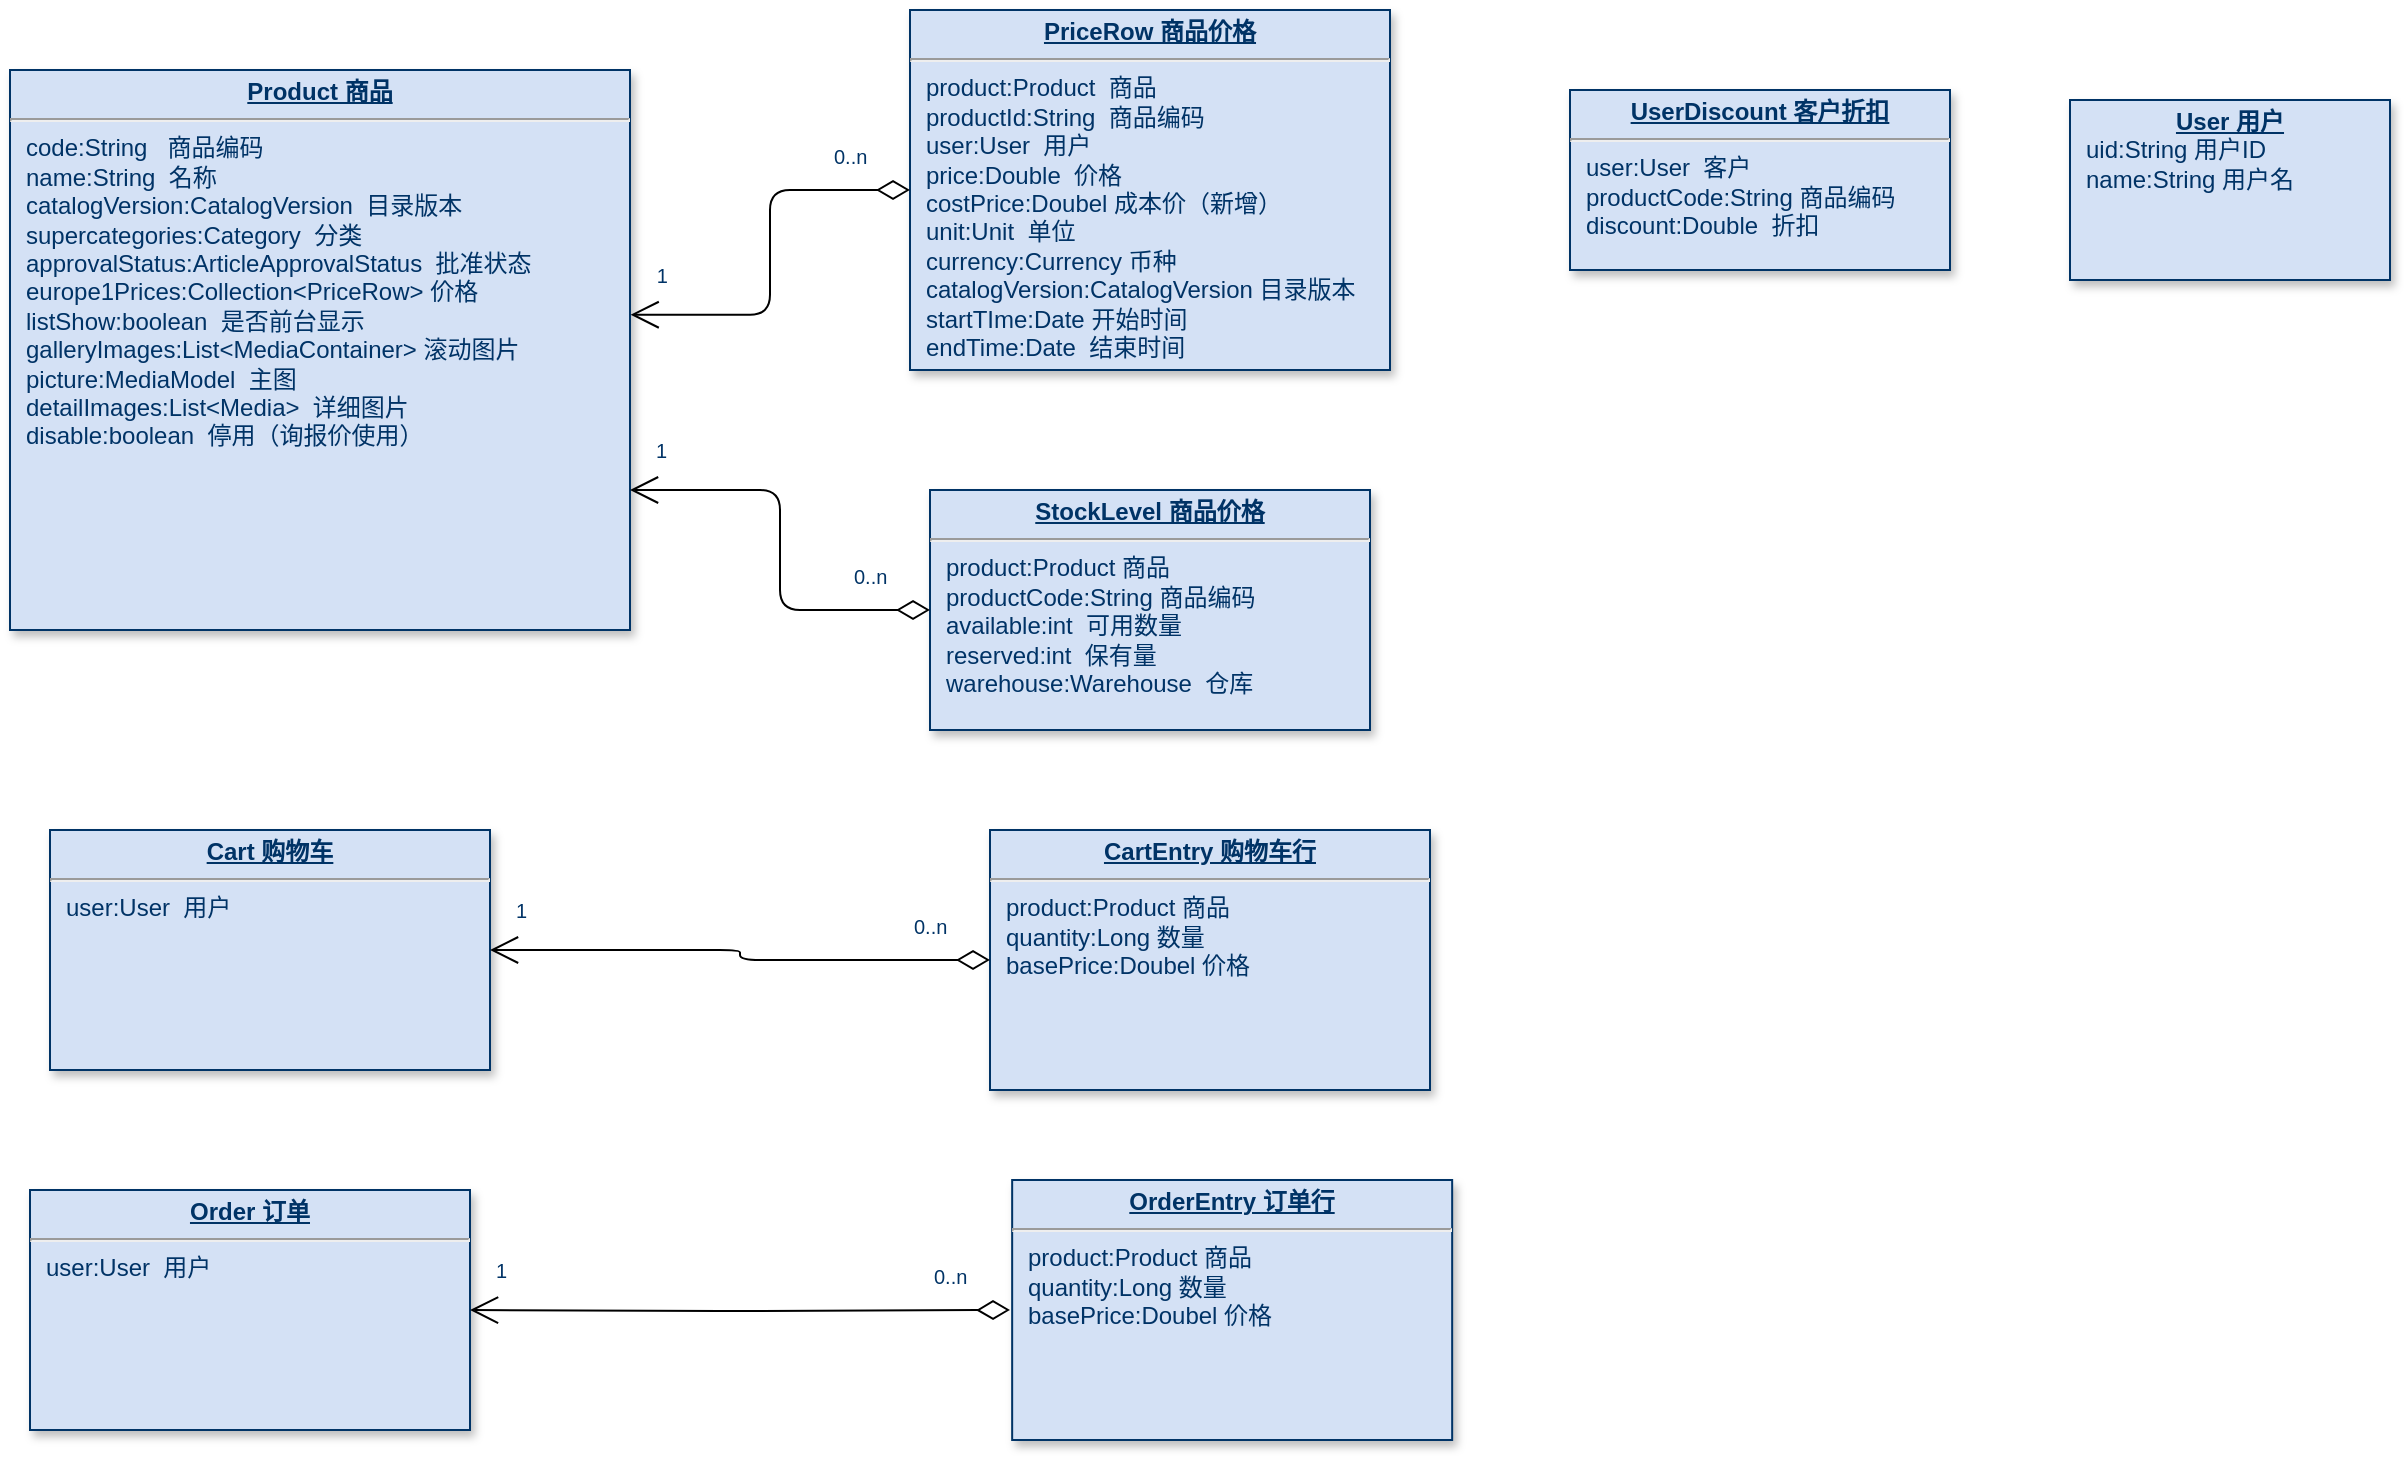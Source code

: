 <mxfile version="15.5.8" type="github">
  <diagram name="Page-1" id="efa7a0a1-bf9b-a30e-e6df-94a7791c09e9">
    <mxGraphModel dx="943" dy="644" grid="1" gridSize="10" guides="1" tooltips="1" connect="1" arrows="1" fold="1" page="1" pageScale="1" pageWidth="826" pageHeight="1169" background="none" math="0" shadow="0">
      <root>
        <mxCell id="0" />
        <mxCell id="1" parent="0" />
        <mxCell id="qegKbZxgv4PJoruQwuUI-114" value="&lt;p style=&quot;margin: 0px ; margin-top: 4px ; text-align: center ; text-decoration: underline&quot;&gt;&lt;b&gt;Product 商品&lt;/b&gt;&lt;/p&gt;&lt;hr&gt;&lt;p style=&quot;margin: 0px ; margin-left: 8px&quot;&gt;code:String&amp;nbsp; &amp;nbsp;商品编码&lt;/p&gt;&lt;p style=&quot;margin: 0px ; margin-left: 8px&quot;&gt;name:String&amp;nbsp; 名称&lt;/p&gt;&lt;p style=&quot;margin: 0px ; margin-left: 8px&quot;&gt;catalogVersion:CatalogVersion&amp;nbsp; 目录版本&lt;br&gt;&lt;/p&gt;&lt;p style=&quot;margin: 0px ; margin-left: 8px&quot;&gt;supercategories:Category&amp;nbsp; 分类&lt;br&gt;&lt;/p&gt;&lt;p style=&quot;margin: 0px ; margin-left: 8px&quot;&gt;approvalStatus:ArticleApprovalStatus&amp;nbsp; 批准状态&lt;br&gt;&lt;/p&gt;&lt;p style=&quot;margin: 0px ; margin-left: 8px&quot;&gt;europe1Prices:Collection&amp;lt;PriceRow&amp;gt; 价格&lt;br&gt;&lt;/p&gt;&lt;p style=&quot;margin: 0px ; margin-left: 8px&quot;&gt;listShow:boolean&amp;nbsp; 是否前台显示&lt;br&gt;&lt;/p&gt;&lt;p style=&quot;margin: 0px ; margin-left: 8px&quot;&gt;galleryImages:List&amp;lt;MediaContainer&amp;gt; 滚动图片&lt;br&gt;&lt;/p&gt;&lt;p style=&quot;margin: 0px ; margin-left: 8px&quot;&gt;picture:MediaModel&amp;nbsp; 主图&lt;/p&gt;&lt;p style=&quot;margin: 0px ; margin-left: 8px&quot;&gt;detailImages:List&amp;lt;Media&amp;gt;&amp;nbsp; 详细图片&lt;br&gt;&lt;/p&gt;&lt;p style=&quot;margin: 0px ; margin-left: 8px&quot;&gt;disable:boolean&amp;nbsp; 停用（询报价使用）&lt;br&gt;&lt;/p&gt;&lt;p style=&quot;margin: 0px ; margin-left: 8px&quot;&gt;&lt;br&gt;&lt;/p&gt;" style="verticalAlign=top;align=left;overflow=fill;fontSize=12;fontFamily=Helvetica;html=1;strokeColor=#003366;shadow=1;fillColor=#D4E1F5;fontColor=#003366" vertex="1" parent="1">
          <mxGeometry x="150" y="70" width="310" height="280" as="geometry" />
        </mxCell>
        <mxCell id="qegKbZxgv4PJoruQwuUI-115" value="&lt;p style=&quot;margin: 0px ; margin-top: 4px ; text-align: center ; text-decoration: underline&quot;&gt;&lt;b&gt;PriceRow 商品价格&lt;/b&gt;&lt;/p&gt;&lt;hr&gt;&lt;p style=&quot;margin: 0px ; margin-left: 8px&quot;&gt;product:Product&amp;nbsp; 商品&lt;br&gt;&lt;/p&gt;&lt;p style=&quot;margin: 0px ; margin-left: 8px&quot;&gt;productId:String&amp;nbsp; 商品编码&lt;br&gt;&lt;/p&gt;&lt;p style=&quot;margin: 0px ; margin-left: 8px&quot;&gt;user:User&amp;nbsp; 用户&lt;br&gt;&lt;/p&gt;&lt;p style=&quot;margin: 0px ; margin-left: 8px&quot;&gt;price:Double&amp;nbsp; 价格&lt;br&gt;&lt;/p&gt;&lt;p style=&quot;margin: 0px ; margin-left: 8px&quot;&gt;costPrice:Doubel 成本价（新增）&lt;/p&gt;&lt;p style=&quot;margin: 0px ; margin-left: 8px&quot;&gt;unit:Unit&amp;nbsp; 单位&lt;br&gt;&lt;/p&gt;&lt;p style=&quot;margin: 0px ; margin-left: 8px&quot;&gt;currency:Currency 币种&lt;br&gt;&lt;/p&gt;&lt;p style=&quot;margin: 0px ; margin-left: 8px&quot;&gt;catalogVersion:CatalogVersion 目录版本&lt;/p&gt;&lt;p style=&quot;margin: 0px ; margin-left: 8px&quot;&gt;startTIme:Date 开始时间&lt;/p&gt;&lt;p style=&quot;margin: 0px ; margin-left: 8px&quot;&gt;endTime:Date&amp;nbsp; 结束时间&lt;/p&gt;" style="verticalAlign=top;align=left;overflow=fill;fontSize=12;fontFamily=Helvetica;html=1;strokeColor=#003366;shadow=1;fillColor=#D4E1F5;fontColor=#003366" vertex="1" parent="1">
          <mxGeometry x="600" y="40" width="240" height="180" as="geometry" />
        </mxCell>
        <mxCell id="qegKbZxgv4PJoruQwuUI-116" value="&lt;p style=&quot;margin: 0px ; margin-top: 4px ; text-align: center ; text-decoration: underline&quot;&gt;&lt;b&gt;StockLevel 商品价格&lt;/b&gt;&lt;/p&gt;&lt;hr&gt;&lt;p style=&quot;margin: 0px ; margin-left: 8px&quot;&gt;product:Product 商品&lt;br&gt;&lt;/p&gt;&lt;p style=&quot;margin: 0px ; margin-left: 8px&quot;&gt;productCode:String 商品编码&lt;/p&gt;&lt;p style=&quot;margin: 0px ; margin-left: 8px&quot;&gt;available:int&amp;nbsp; 可用数量&lt;br&gt;&lt;/p&gt;&lt;p style=&quot;margin: 0px ; margin-left: 8px&quot;&gt;reserved:int&amp;nbsp; 保有量&lt;br&gt;&lt;/p&gt;&lt;p style=&quot;margin: 0px ; margin-left: 8px&quot;&gt;warehouse:Warehouse&amp;nbsp; 仓库&lt;br&gt;&lt;/p&gt;" style="verticalAlign=top;align=left;overflow=fill;fontSize=12;fontFamily=Helvetica;html=1;strokeColor=#003366;shadow=1;fillColor=#D4E1F5;fontColor=#003366" vertex="1" parent="1">
          <mxGeometry x="610" y="280" width="220" height="120" as="geometry" />
        </mxCell>
        <mxCell id="qegKbZxgv4PJoruQwuUI-117" value="" style="endArrow=open;endSize=12;startArrow=diamondThin;startSize=14;startFill=0;edgeStyle=orthogonalEdgeStyle;entryX=1.001;entryY=0.437;entryDx=0;entryDy=0;entryPerimeter=0;exitX=0;exitY=0.5;exitDx=0;exitDy=0;" edge="1" parent="1" source="qegKbZxgv4PJoruQwuUI-115" target="qegKbZxgv4PJoruQwuUI-114">
          <mxGeometry x="549.36" y="-280" as="geometry">
            <mxPoint x="780" y="-155.0" as="sourcePoint" />
            <mxPoint x="781.08" y="-338.04" as="targetPoint" />
          </mxGeometry>
        </mxCell>
        <mxCell id="qegKbZxgv4PJoruQwuUI-118" value="0..n" style="resizable=0;align=left;verticalAlign=top;labelBackgroundColor=#ffffff;fontSize=10;strokeColor=#003366;shadow=1;fillColor=#D4E1F5;fontColor=#003366" connectable="0" vertex="1" parent="qegKbZxgv4PJoruQwuUI-117">
          <mxGeometry x="-1" relative="1" as="geometry">
            <mxPoint x="-40" y="-29" as="offset" />
          </mxGeometry>
        </mxCell>
        <mxCell id="qegKbZxgv4PJoruQwuUI-119" value="1" style="resizable=0;align=right;verticalAlign=top;labelBackgroundColor=#ffffff;fontSize=10;strokeColor=#003366;shadow=1;fillColor=#D4E1F5;fontColor=#003366" connectable="0" vertex="1" parent="qegKbZxgv4PJoruQwuUI-117">
          <mxGeometry x="1" relative="1" as="geometry">
            <mxPoint x="20" y="-32" as="offset" />
          </mxGeometry>
        </mxCell>
        <mxCell id="qegKbZxgv4PJoruQwuUI-120" value="" style="endArrow=open;endSize=12;startArrow=diamondThin;startSize=14;startFill=0;edgeStyle=orthogonalEdgeStyle;entryX=1;entryY=0.75;entryDx=0;entryDy=0;exitX=0;exitY=0.5;exitDx=0;exitDy=0;" edge="1" parent="1" source="qegKbZxgv4PJoruQwuUI-116" target="qegKbZxgv4PJoruQwuUI-114">
          <mxGeometry x="559.36" y="-270" as="geometry">
            <mxPoint x="690" y="189" as="sourcePoint" />
            <mxPoint x="470.31" y="202.36" as="targetPoint" />
          </mxGeometry>
        </mxCell>
        <mxCell id="qegKbZxgv4PJoruQwuUI-121" value="0..n" style="resizable=0;align=left;verticalAlign=top;labelBackgroundColor=#ffffff;fontSize=10;strokeColor=#003366;shadow=1;fillColor=#D4E1F5;fontColor=#003366" connectable="0" vertex="1" parent="qegKbZxgv4PJoruQwuUI-120">
          <mxGeometry x="-1" relative="1" as="geometry">
            <mxPoint x="-40" y="-29" as="offset" />
          </mxGeometry>
        </mxCell>
        <mxCell id="qegKbZxgv4PJoruQwuUI-122" value="1" style="resizable=0;align=right;verticalAlign=top;labelBackgroundColor=#ffffff;fontSize=10;strokeColor=#003366;shadow=1;fillColor=#D4E1F5;fontColor=#003366" connectable="0" vertex="1" parent="qegKbZxgv4PJoruQwuUI-120">
          <mxGeometry x="1" relative="1" as="geometry">
            <mxPoint x="20" y="-32" as="offset" />
          </mxGeometry>
        </mxCell>
        <mxCell id="qegKbZxgv4PJoruQwuUI-123" value="&lt;p style=&quot;margin: 0px ; margin-top: 4px ; text-align: center ; text-decoration: underline&quot;&gt;&lt;b&gt;UserDiscount 客户折扣&lt;/b&gt;&lt;/p&gt;&lt;hr&gt;&lt;p style=&quot;margin: 0px ; margin-left: 8px&quot;&gt;user:User&amp;nbsp; 客户&lt;/p&gt;&lt;p style=&quot;margin: 0px ; margin-left: 8px&quot;&gt;productCode:String 商品编码&lt;/p&gt;&lt;p style=&quot;margin: 0px ; margin-left: 8px&quot;&gt;discount:Double&amp;nbsp; 折扣&lt;/p&gt;" style="verticalAlign=top;align=left;overflow=fill;fontSize=12;fontFamily=Helvetica;html=1;strokeColor=#003366;shadow=1;fillColor=#D4E1F5;fontColor=#003366" vertex="1" parent="1">
          <mxGeometry x="930" y="80" width="190" height="90" as="geometry" />
        </mxCell>
        <mxCell id="qegKbZxgv4PJoruQwuUI-124" value="&lt;p style=&quot;margin: 0px ; margin-top: 4px ; text-align: center ; text-decoration: underline&quot;&gt;&lt;b&gt;User 用户&lt;/b&gt;&lt;/p&gt;&lt;p style=&quot;margin: 0px ; margin-left: 8px&quot;&gt;uid:String 用户ID&lt;/p&gt;&lt;p style=&quot;margin: 0px ; margin-left: 8px&quot;&gt;name:String 用户名&lt;/p&gt;" style="verticalAlign=top;align=left;overflow=fill;fontSize=12;fontFamily=Helvetica;html=1;strokeColor=#003366;shadow=1;fillColor=#D4E1F5;fontColor=#003366" vertex="1" parent="1">
          <mxGeometry x="1180" y="85.0" width="160" height="90" as="geometry" />
        </mxCell>
        <mxCell id="qegKbZxgv4PJoruQwuUI-125" value="&lt;p style=&quot;margin: 0px ; margin-top: 4px ; text-align: center ; text-decoration: underline&quot;&gt;&lt;b&gt;Cart 购物车&lt;/b&gt;&lt;/p&gt;&lt;hr&gt;&lt;p style=&quot;margin: 0px ; margin-left: 8px&quot;&gt;user:User&amp;nbsp; 用户&lt;/p&gt;" style="verticalAlign=top;align=left;overflow=fill;fontSize=12;fontFamily=Helvetica;html=1;strokeColor=#003366;shadow=1;fillColor=#D4E1F5;fontColor=#003366" vertex="1" parent="1">
          <mxGeometry x="170" y="450" width="220" height="120" as="geometry" />
        </mxCell>
        <mxCell id="qegKbZxgv4PJoruQwuUI-126" value="&lt;p style=&quot;margin: 0px ; margin-top: 4px ; text-align: center ; text-decoration: underline&quot;&gt;&lt;b&gt;CartEntry 购物车行&lt;/b&gt;&lt;/p&gt;&lt;hr&gt;&lt;p style=&quot;margin: 0px ; margin-left: 8px&quot;&gt;product:Product 商品&lt;br&gt;&lt;/p&gt;&lt;p style=&quot;margin: 0px ; margin-left: 8px&quot;&gt;quantity:Long 数量&lt;/p&gt;&lt;p style=&quot;margin: 0px ; margin-left: 8px&quot;&gt;basePrice:Doubel 价格&lt;/p&gt;" style="verticalAlign=top;align=left;overflow=fill;fontSize=12;fontFamily=Helvetica;html=1;strokeColor=#003366;shadow=1;fillColor=#D4E1F5;fontColor=#003366" vertex="1" parent="1">
          <mxGeometry x="640" y="450" width="220" height="130" as="geometry" />
        </mxCell>
        <mxCell id="qegKbZxgv4PJoruQwuUI-127" value="&lt;p style=&quot;margin: 0px ; margin-top: 4px ; text-align: center ; text-decoration: underline&quot;&gt;&lt;b&gt;Order 订单&lt;/b&gt;&lt;/p&gt;&lt;hr&gt;&lt;p style=&quot;margin: 0px ; margin-left: 8px&quot;&gt;user:User&amp;nbsp; 用户&lt;/p&gt;" style="verticalAlign=top;align=left;overflow=fill;fontSize=12;fontFamily=Helvetica;html=1;strokeColor=#003366;shadow=1;fillColor=#D4E1F5;fontColor=#003366" vertex="1" parent="1">
          <mxGeometry x="160" y="630" width="220" height="120" as="geometry" />
        </mxCell>
        <mxCell id="qegKbZxgv4PJoruQwuUI-128" value="&lt;p style=&quot;margin: 0px ; margin-top: 4px ; text-align: center ; text-decoration: underline&quot;&gt;&lt;b&gt;OrderEntry 订单行&lt;/b&gt;&lt;/p&gt;&lt;hr&gt;&lt;p style=&quot;margin: 0px ; margin-left: 8px&quot;&gt;product:Product 商品&lt;br&gt;&lt;/p&gt;&lt;p style=&quot;margin: 0px ; margin-left: 8px&quot;&gt;quantity:Long 数量&lt;/p&gt;&lt;p style=&quot;margin: 0px ; margin-left: 8px&quot;&gt;basePrice:Doubel 价格&lt;/p&gt;" style="verticalAlign=top;align=left;overflow=fill;fontSize=12;fontFamily=Helvetica;html=1;strokeColor=#003366;shadow=1;fillColor=#D4E1F5;fontColor=#003366" vertex="1" parent="1">
          <mxGeometry x="651.08" y="625" width="220" height="130" as="geometry" />
        </mxCell>
        <mxCell id="qegKbZxgv4PJoruQwuUI-143" value="" style="endArrow=open;endSize=12;startArrow=diamondThin;startSize=14;startFill=0;edgeStyle=orthogonalEdgeStyle;entryX=1;entryY=0.5;entryDx=0;entryDy=0;exitX=0;exitY=0.5;exitDx=0;exitDy=0;" edge="1" parent="1" source="qegKbZxgv4PJoruQwuUI-126" target="qegKbZxgv4PJoruQwuUI-125">
          <mxGeometry x="569.36" y="-260" as="geometry">
            <mxPoint x="620" y="350" as="sourcePoint" />
            <mxPoint x="470" y="290" as="targetPoint" />
          </mxGeometry>
        </mxCell>
        <mxCell id="qegKbZxgv4PJoruQwuUI-144" value="0..n" style="resizable=0;align=left;verticalAlign=top;labelBackgroundColor=#ffffff;fontSize=10;strokeColor=#003366;shadow=1;fillColor=#D4E1F5;fontColor=#003366" connectable="0" vertex="1" parent="qegKbZxgv4PJoruQwuUI-143">
          <mxGeometry x="-1" relative="1" as="geometry">
            <mxPoint x="-40" y="-29" as="offset" />
          </mxGeometry>
        </mxCell>
        <mxCell id="qegKbZxgv4PJoruQwuUI-145" value="1" style="resizable=0;align=right;verticalAlign=top;labelBackgroundColor=#ffffff;fontSize=10;strokeColor=#003366;shadow=1;fillColor=#D4E1F5;fontColor=#003366" connectable="0" vertex="1" parent="qegKbZxgv4PJoruQwuUI-143">
          <mxGeometry x="1" relative="1" as="geometry">
            <mxPoint x="20" y="-32" as="offset" />
          </mxGeometry>
        </mxCell>
        <mxCell id="qegKbZxgv4PJoruQwuUI-146" value="" style="endArrow=open;endSize=12;startArrow=diamondThin;startSize=14;startFill=0;edgeStyle=orthogonalEdgeStyle;entryX=1;entryY=0.5;entryDx=0;entryDy=0;" edge="1" parent="1" target="qegKbZxgv4PJoruQwuUI-127">
          <mxGeometry x="579.36" y="-250" as="geometry">
            <mxPoint x="650" y="690" as="sourcePoint" />
            <mxPoint x="400" y="520" as="targetPoint" />
          </mxGeometry>
        </mxCell>
        <mxCell id="qegKbZxgv4PJoruQwuUI-147" value="0..n" style="resizable=0;align=left;verticalAlign=top;labelBackgroundColor=#ffffff;fontSize=10;strokeColor=#003366;shadow=1;fillColor=#D4E1F5;fontColor=#003366" connectable="0" vertex="1" parent="qegKbZxgv4PJoruQwuUI-146">
          <mxGeometry x="-1" relative="1" as="geometry">
            <mxPoint x="-40" y="-29" as="offset" />
          </mxGeometry>
        </mxCell>
        <mxCell id="qegKbZxgv4PJoruQwuUI-148" value="1" style="resizable=0;align=right;verticalAlign=top;labelBackgroundColor=#ffffff;fontSize=10;strokeColor=#003366;shadow=1;fillColor=#D4E1F5;fontColor=#003366" connectable="0" vertex="1" parent="qegKbZxgv4PJoruQwuUI-146">
          <mxGeometry x="1" relative="1" as="geometry">
            <mxPoint x="20" y="-32" as="offset" />
          </mxGeometry>
        </mxCell>
      </root>
    </mxGraphModel>
  </diagram>
</mxfile>
